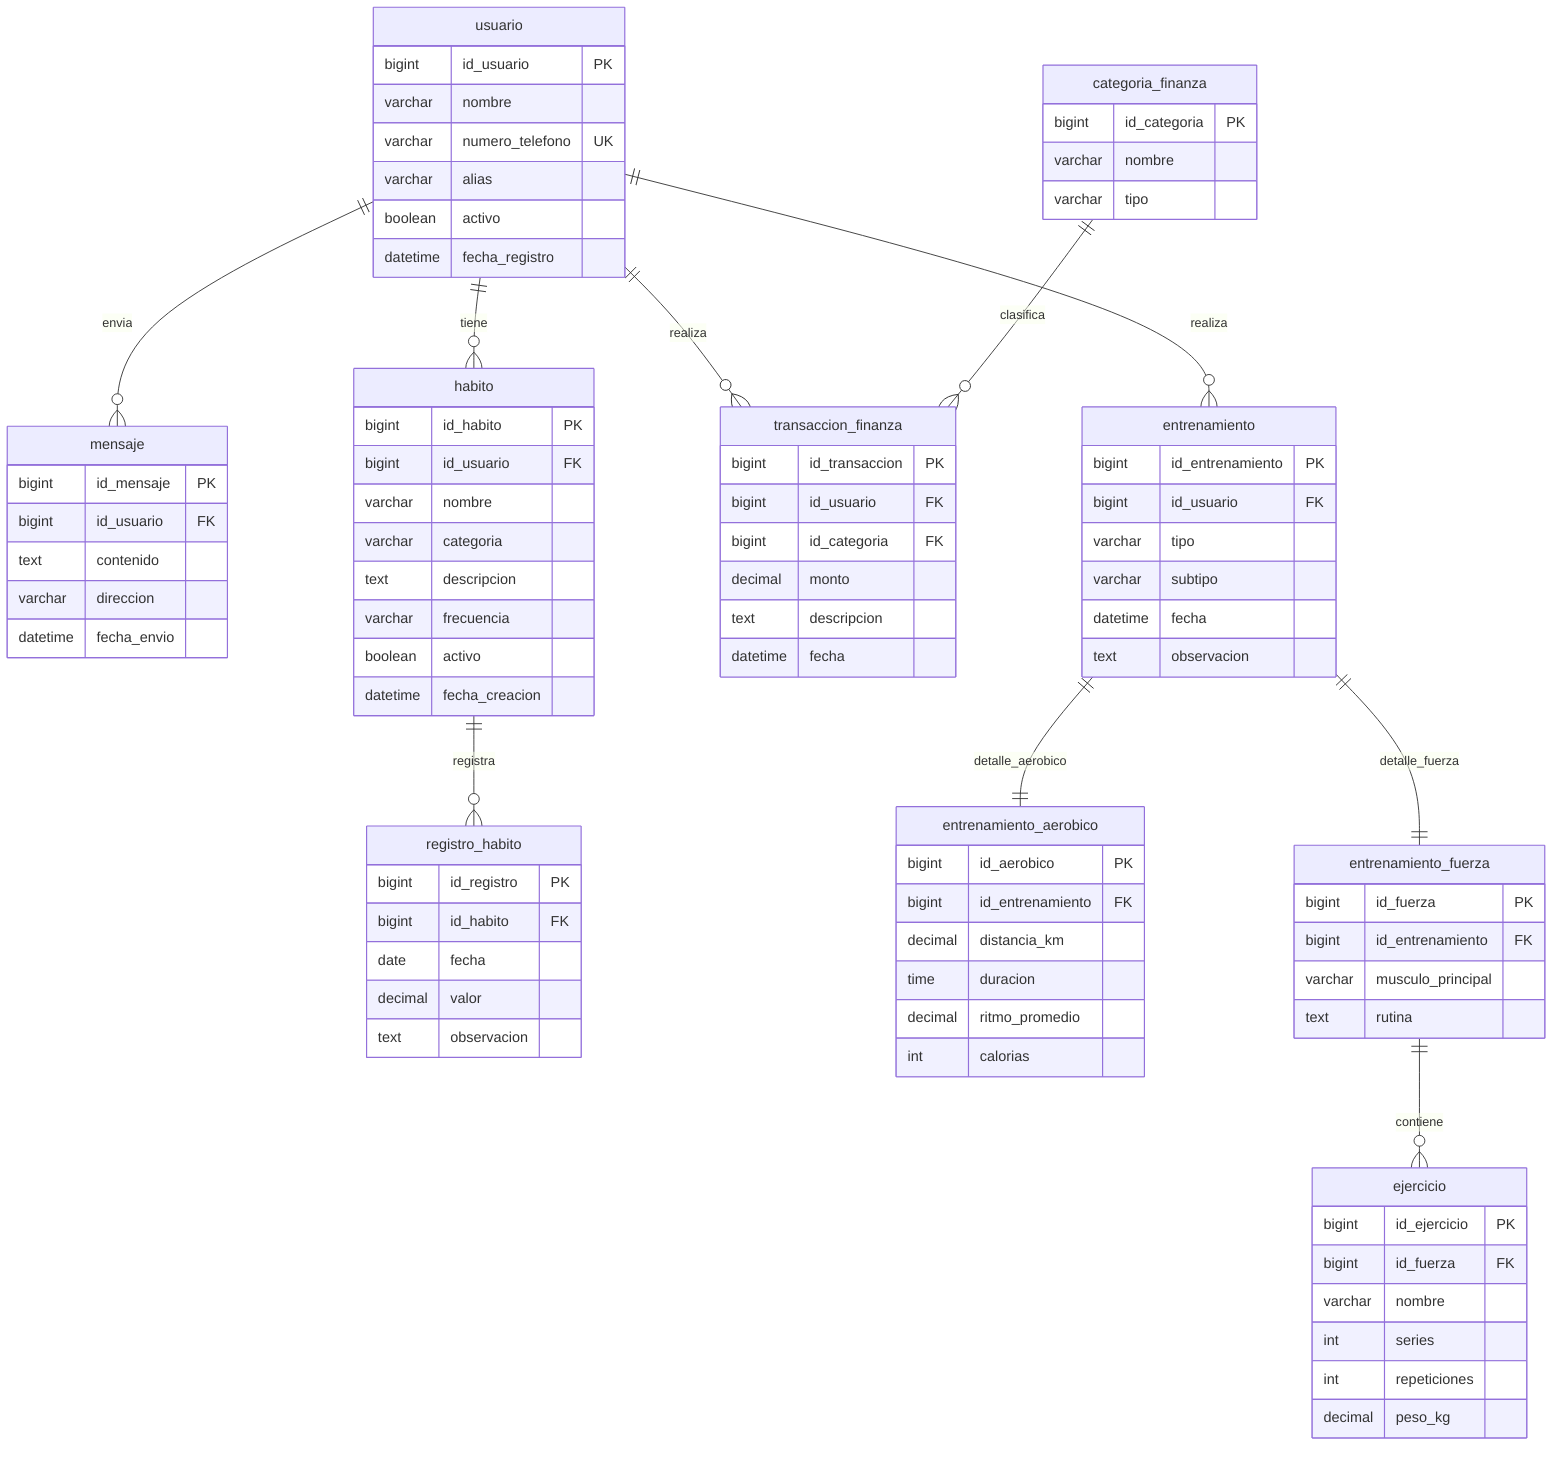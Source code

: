 erDiagram
    usuario {
        bigint id_usuario PK
        varchar nombre
        varchar numero_telefono UK
        varchar alias
        boolean activo
        datetime fecha_registro
    }

    mensaje {
        bigint id_mensaje PK
        bigint id_usuario FK
        text contenido
        varchar direccion
        datetime fecha_envio
    }

    habito {
        bigint id_habito PK
        bigint id_usuario FK
        varchar nombre
        varchar categoria
        text descripcion
        varchar frecuencia
        boolean activo
        datetime fecha_creacion
    }

    registro_habito {
        bigint id_registro PK
        bigint id_habito FK
        date fecha
        decimal valor
        text observacion
    }

    categoria_finanza {
        bigint id_categoria PK
        varchar nombre
        varchar tipo
    }

    transaccion_finanza {
        bigint id_transaccion PK
        bigint id_usuario FK
        bigint id_categoria FK
        decimal monto
        text descripcion
        datetime fecha
    }

    entrenamiento {
        bigint id_entrenamiento PK
        bigint id_usuario FK
        varchar tipo
        varchar subtipo
        datetime fecha
        text observacion
    }

    entrenamiento_aerobico {
        bigint id_aerobico PK
        bigint id_entrenamiento FK
        decimal distancia_km
        time duracion
        decimal ritmo_promedio
        int calorias
    }

    entrenamiento_fuerza {
        bigint id_fuerza PK
        bigint id_entrenamiento FK
        varchar musculo_principal
        text rutina
    }

    ejercicio {
        bigint id_ejercicio PK
        bigint id_fuerza FK
        varchar nombre
        int series
        int repeticiones
        decimal peso_kg
    }

    usuario ||--o{ mensaje : "envia"
    usuario ||--o{ habito : "tiene"
    habito ||--o{ registro_habito : "registra"
    usuario ||--o{ transaccion_finanza : "realiza"
    categoria_finanza ||--o{ transaccion_finanza : "clasifica"
    usuario ||--o{ entrenamiento : "realiza"
    entrenamiento ||--|| entrenamiento_aerobico : "detalle_aerobico"
    entrenamiento ||--|| entrenamiento_fuerza : "detalle_fuerza"
    entrenamiento_fuerza ||--o{ ejercicio : "contiene"
